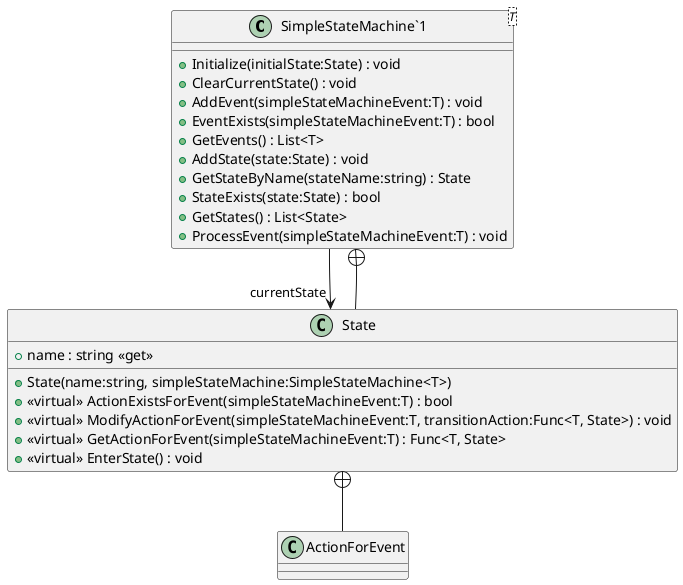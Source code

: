 @startuml
class "SimpleStateMachine`1"<T> {
    + Initialize(initialState:State) : void
    + ClearCurrentState() : void
    + AddEvent(simpleStateMachineEvent:T) : void
    + EventExists(simpleStateMachineEvent:T) : bool
    + GetEvents() : List<T>
    + AddState(state:State) : void
    + GetStateByName(stateName:string) : State
    + StateExists(state:State) : bool
    + GetStates() : List<State>
    + ProcessEvent(simpleStateMachineEvent:T) : void
}
class State {
    + name : string <<get>>
    + State(name:string, simpleStateMachine:SimpleStateMachine<T>)
    + <<virtual>> ActionExistsForEvent(simpleStateMachineEvent:T) : bool
    + <<virtual>> ModifyActionForEvent(simpleStateMachineEvent:T, transitionAction:Func<T, State>) : void
    + <<virtual>> GetActionForEvent(simpleStateMachineEvent:T) : Func<T, State>
    + <<virtual>> EnterState() : void
}
class ActionForEvent {
}
"SimpleStateMachine`1" --> "currentState" State
"SimpleStateMachine`1" +-- State
State +-- ActionForEvent
@enduml
